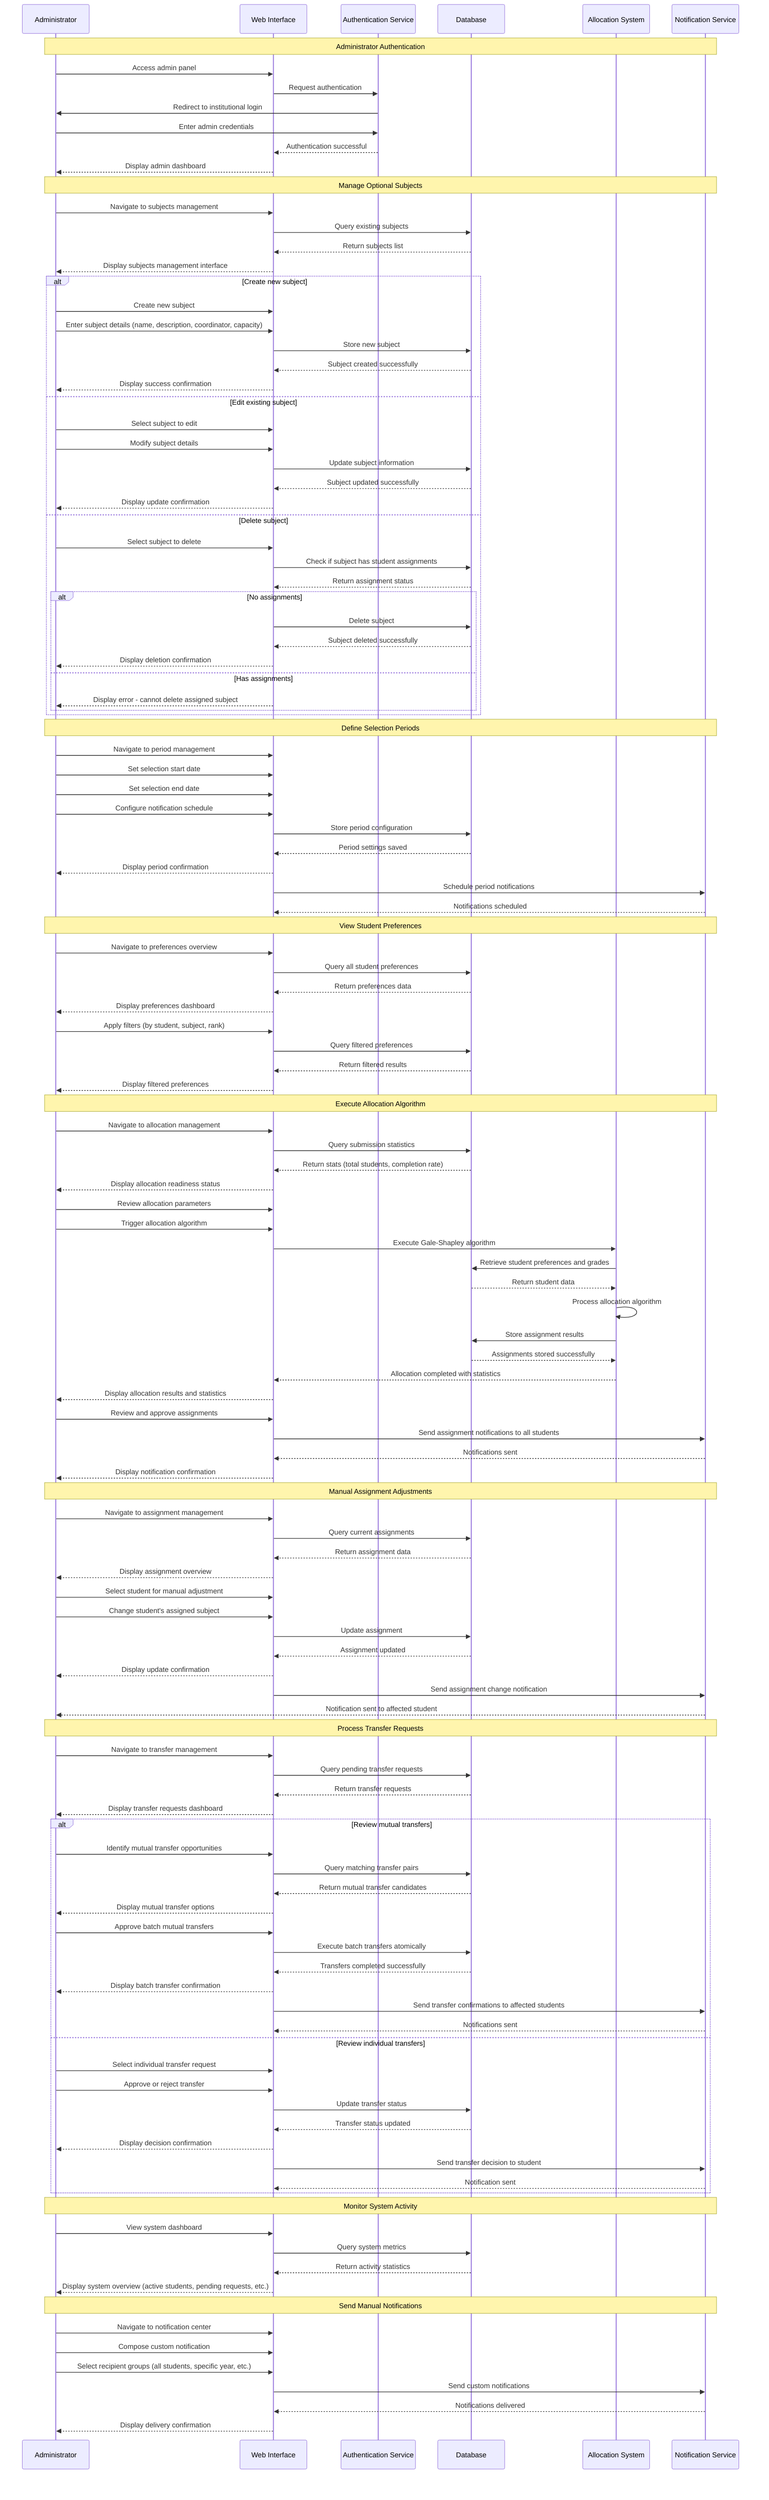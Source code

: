 sequenceDiagram
    participant A as Administrator
    participant UI as Web Interface
    participant Auth as Authentication Service
    participant DB as Database
    participant AS as Allocation System
    participant NS as Notification Service

    Note over A,NS: Administrator Authentication
    A->>UI: Access admin panel
    UI->>Auth: Request authentication
    Auth->>A: Redirect to institutional login
    A->>Auth: Enter admin credentials
    Auth-->>UI: Authentication successful
    UI-->>A: Display admin dashboard

    Note over A,NS: Manage Optional Subjects
    A->>UI: Navigate to subjects management
    UI->>DB: Query existing subjects
    DB-->>UI: Return subjects list
    UI-->>A: Display subjects management interface
    
    alt Create new subject
        A->>UI: Create new subject
        A->>UI: Enter subject details (name, description, coordinator, capacity)
        UI->>DB: Store new subject
        DB-->>UI: Subject created successfully
        UI-->>A: Display success confirmation
    else Edit existing subject
        A->>UI: Select subject to edit
        A->>UI: Modify subject details
        UI->>DB: Update subject information
        DB-->>UI: Subject updated successfully
        UI-->>A: Display update confirmation
    else Delete subject
        A->>UI: Select subject to delete
        UI->>DB: Check if subject has student assignments
        DB-->>UI: Return assignment status
        alt No assignments
            UI->>DB: Delete subject
            DB-->>UI: Subject deleted successfully
            UI-->>A: Display deletion confirmation
        else Has assignments
            UI-->>A: Display error - cannot delete assigned subject
        end
    end

    Note over A,NS: Define Selection Periods
    A->>UI: Navigate to period management
    A->>UI: Set selection start date
    A->>UI: Set selection end date
    A->>UI: Configure notification schedule
    UI->>DB: Store period configuration
    DB-->>UI: Period settings saved
    UI-->>A: Display period confirmation
    UI->>NS: Schedule period notifications
    NS-->>UI: Notifications scheduled

    Note over A,NS: View Student Preferences
    A->>UI: Navigate to preferences overview
    UI->>DB: Query all student preferences
    DB-->>UI: Return preferences data
    UI-->>A: Display preferences dashboard
    
    A->>UI: Apply filters (by student, subject, rank)
    UI->>DB: Query filtered preferences
    DB-->>UI: Return filtered results
    UI-->>A: Display filtered preferences

    Note over A,NS: Execute Allocation Algorithm
    A->>UI: Navigate to allocation management
    UI->>DB: Query submission statistics
    DB-->>UI: Return stats (total students, completion rate)
    UI-->>A: Display allocation readiness status
    
    A->>UI: Review allocation parameters
    A->>UI: Trigger allocation algorithm
    UI->>AS: Execute Gale-Shapley algorithm
    AS->>DB: Retrieve student preferences and grades
    DB-->>AS: Return student data
    AS->>AS: Process allocation algorithm
    AS->>DB: Store assignment results
    DB-->>AS: Assignments stored successfully
    AS-->>UI: Allocation completed with statistics
    UI-->>A: Display allocation results and statistics
    
    A->>UI: Review and approve assignments
    UI->>NS: Send assignment notifications to all students
    NS-->>UI: Notifications sent
    UI-->>A: Display notification confirmation

    Note over A,NS: Manual Assignment Adjustments
    A->>UI: Navigate to assignment management
    UI->>DB: Query current assignments
    DB-->>UI: Return assignment data
    UI-->>A: Display assignment overview
    
    A->>UI: Select student for manual adjustment
    A->>UI: Change student's assigned subject
    UI->>DB: Update assignment
    DB-->>UI: Assignment updated
    UI-->>A: Display update confirmation
    UI->>NS: Send assignment change notification
    NS-->>A: Notification sent to affected student

    Note over A,NS: Process Transfer Requests
    A->>UI: Navigate to transfer management
    UI->>DB: Query pending transfer requests
    DB-->>UI: Return transfer requests
    UI-->>A: Display transfer requests dashboard
    
    alt Review mutual transfers
        A->>UI: Identify mutual transfer opportunities
        UI->>DB: Query matching transfer pairs
        DB-->>UI: Return mutual transfer candidates
        UI-->>A: Display mutual transfer options
        A->>UI: Approve batch mutual transfers
        UI->>DB: Execute batch transfers atomically
        DB-->>UI: Transfers completed successfully
        UI-->>A: Display batch transfer confirmation
        UI->>NS: Send transfer confirmations to affected students
        NS-->>UI: Notifications sent
    else Review individual transfers
        A->>UI: Select individual transfer request
        A->>UI: Approve or reject transfer
        UI->>DB: Update transfer status
        DB-->>UI: Transfer status updated
        UI-->>A: Display decision confirmation
        UI->>NS: Send transfer decision to student
        NS-->>UI: Notification sent
    end

    Note over A,NS: Monitor System Activity
    A->>UI: View system dashboard
    UI->>DB: Query system metrics
    DB-->>UI: Return activity statistics
    UI-->>A: Display system overview (active students, pending requests, etc.)

    Note over A,NS: Send Manual Notifications
    A->>UI: Navigate to notification center
    A->>UI: Compose custom notification
    A->>UI: Select recipient groups (all students, specific year, etc.)
    UI->>NS: Send custom notifications
    NS-->>UI: Notifications delivered
    UI-->>A: Display delivery confirmation